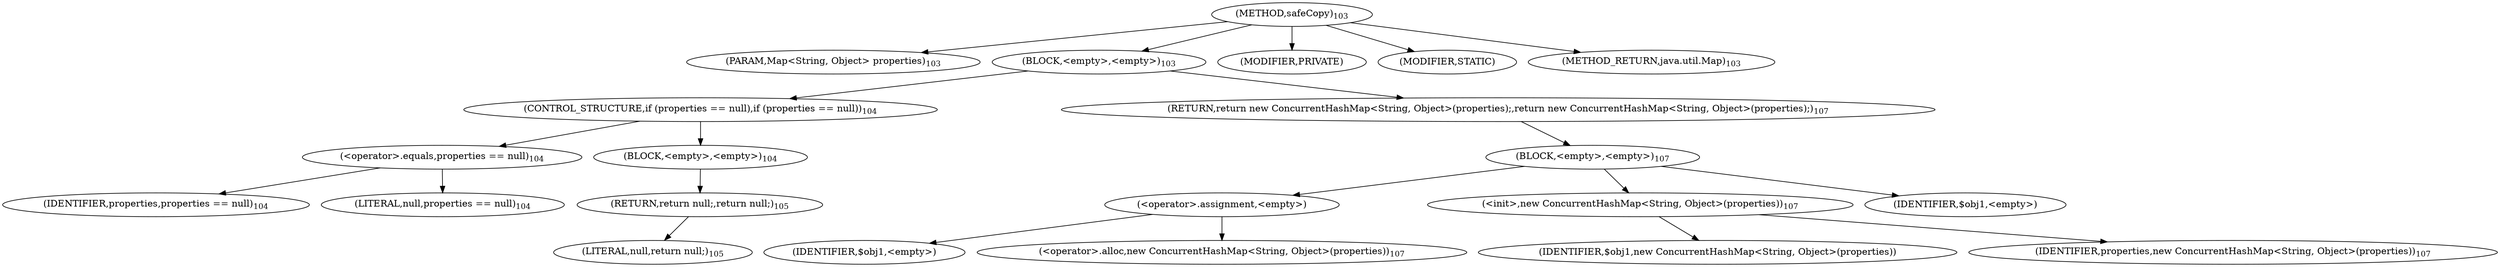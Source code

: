 digraph "safeCopy" {  
"303" [label = <(METHOD,safeCopy)<SUB>103</SUB>> ]
"304" [label = <(PARAM,Map&lt;String, Object&gt; properties)<SUB>103</SUB>> ]
"305" [label = <(BLOCK,&lt;empty&gt;,&lt;empty&gt;)<SUB>103</SUB>> ]
"306" [label = <(CONTROL_STRUCTURE,if (properties == null),if (properties == null))<SUB>104</SUB>> ]
"307" [label = <(&lt;operator&gt;.equals,properties == null)<SUB>104</SUB>> ]
"308" [label = <(IDENTIFIER,properties,properties == null)<SUB>104</SUB>> ]
"309" [label = <(LITERAL,null,properties == null)<SUB>104</SUB>> ]
"310" [label = <(BLOCK,&lt;empty&gt;,&lt;empty&gt;)<SUB>104</SUB>> ]
"311" [label = <(RETURN,return null;,return null;)<SUB>105</SUB>> ]
"312" [label = <(LITERAL,null,return null;)<SUB>105</SUB>> ]
"313" [label = <(RETURN,return new ConcurrentHashMap&lt;String, Object&gt;(properties);,return new ConcurrentHashMap&lt;String, Object&gt;(properties);)<SUB>107</SUB>> ]
"314" [label = <(BLOCK,&lt;empty&gt;,&lt;empty&gt;)<SUB>107</SUB>> ]
"315" [label = <(&lt;operator&gt;.assignment,&lt;empty&gt;)> ]
"316" [label = <(IDENTIFIER,$obj1,&lt;empty&gt;)> ]
"317" [label = <(&lt;operator&gt;.alloc,new ConcurrentHashMap&lt;String, Object&gt;(properties))<SUB>107</SUB>> ]
"318" [label = <(&lt;init&gt;,new ConcurrentHashMap&lt;String, Object&gt;(properties))<SUB>107</SUB>> ]
"319" [label = <(IDENTIFIER,$obj1,new ConcurrentHashMap&lt;String, Object&gt;(properties))> ]
"320" [label = <(IDENTIFIER,properties,new ConcurrentHashMap&lt;String, Object&gt;(properties))<SUB>107</SUB>> ]
"321" [label = <(IDENTIFIER,$obj1,&lt;empty&gt;)> ]
"322" [label = <(MODIFIER,PRIVATE)> ]
"323" [label = <(MODIFIER,STATIC)> ]
"324" [label = <(METHOD_RETURN,java.util.Map)<SUB>103</SUB>> ]
  "303" -> "304" 
  "303" -> "305" 
  "303" -> "322" 
  "303" -> "323" 
  "303" -> "324" 
  "305" -> "306" 
  "305" -> "313" 
  "306" -> "307" 
  "306" -> "310" 
  "307" -> "308" 
  "307" -> "309" 
  "310" -> "311" 
  "311" -> "312" 
  "313" -> "314" 
  "314" -> "315" 
  "314" -> "318" 
  "314" -> "321" 
  "315" -> "316" 
  "315" -> "317" 
  "318" -> "319" 
  "318" -> "320" 
}
